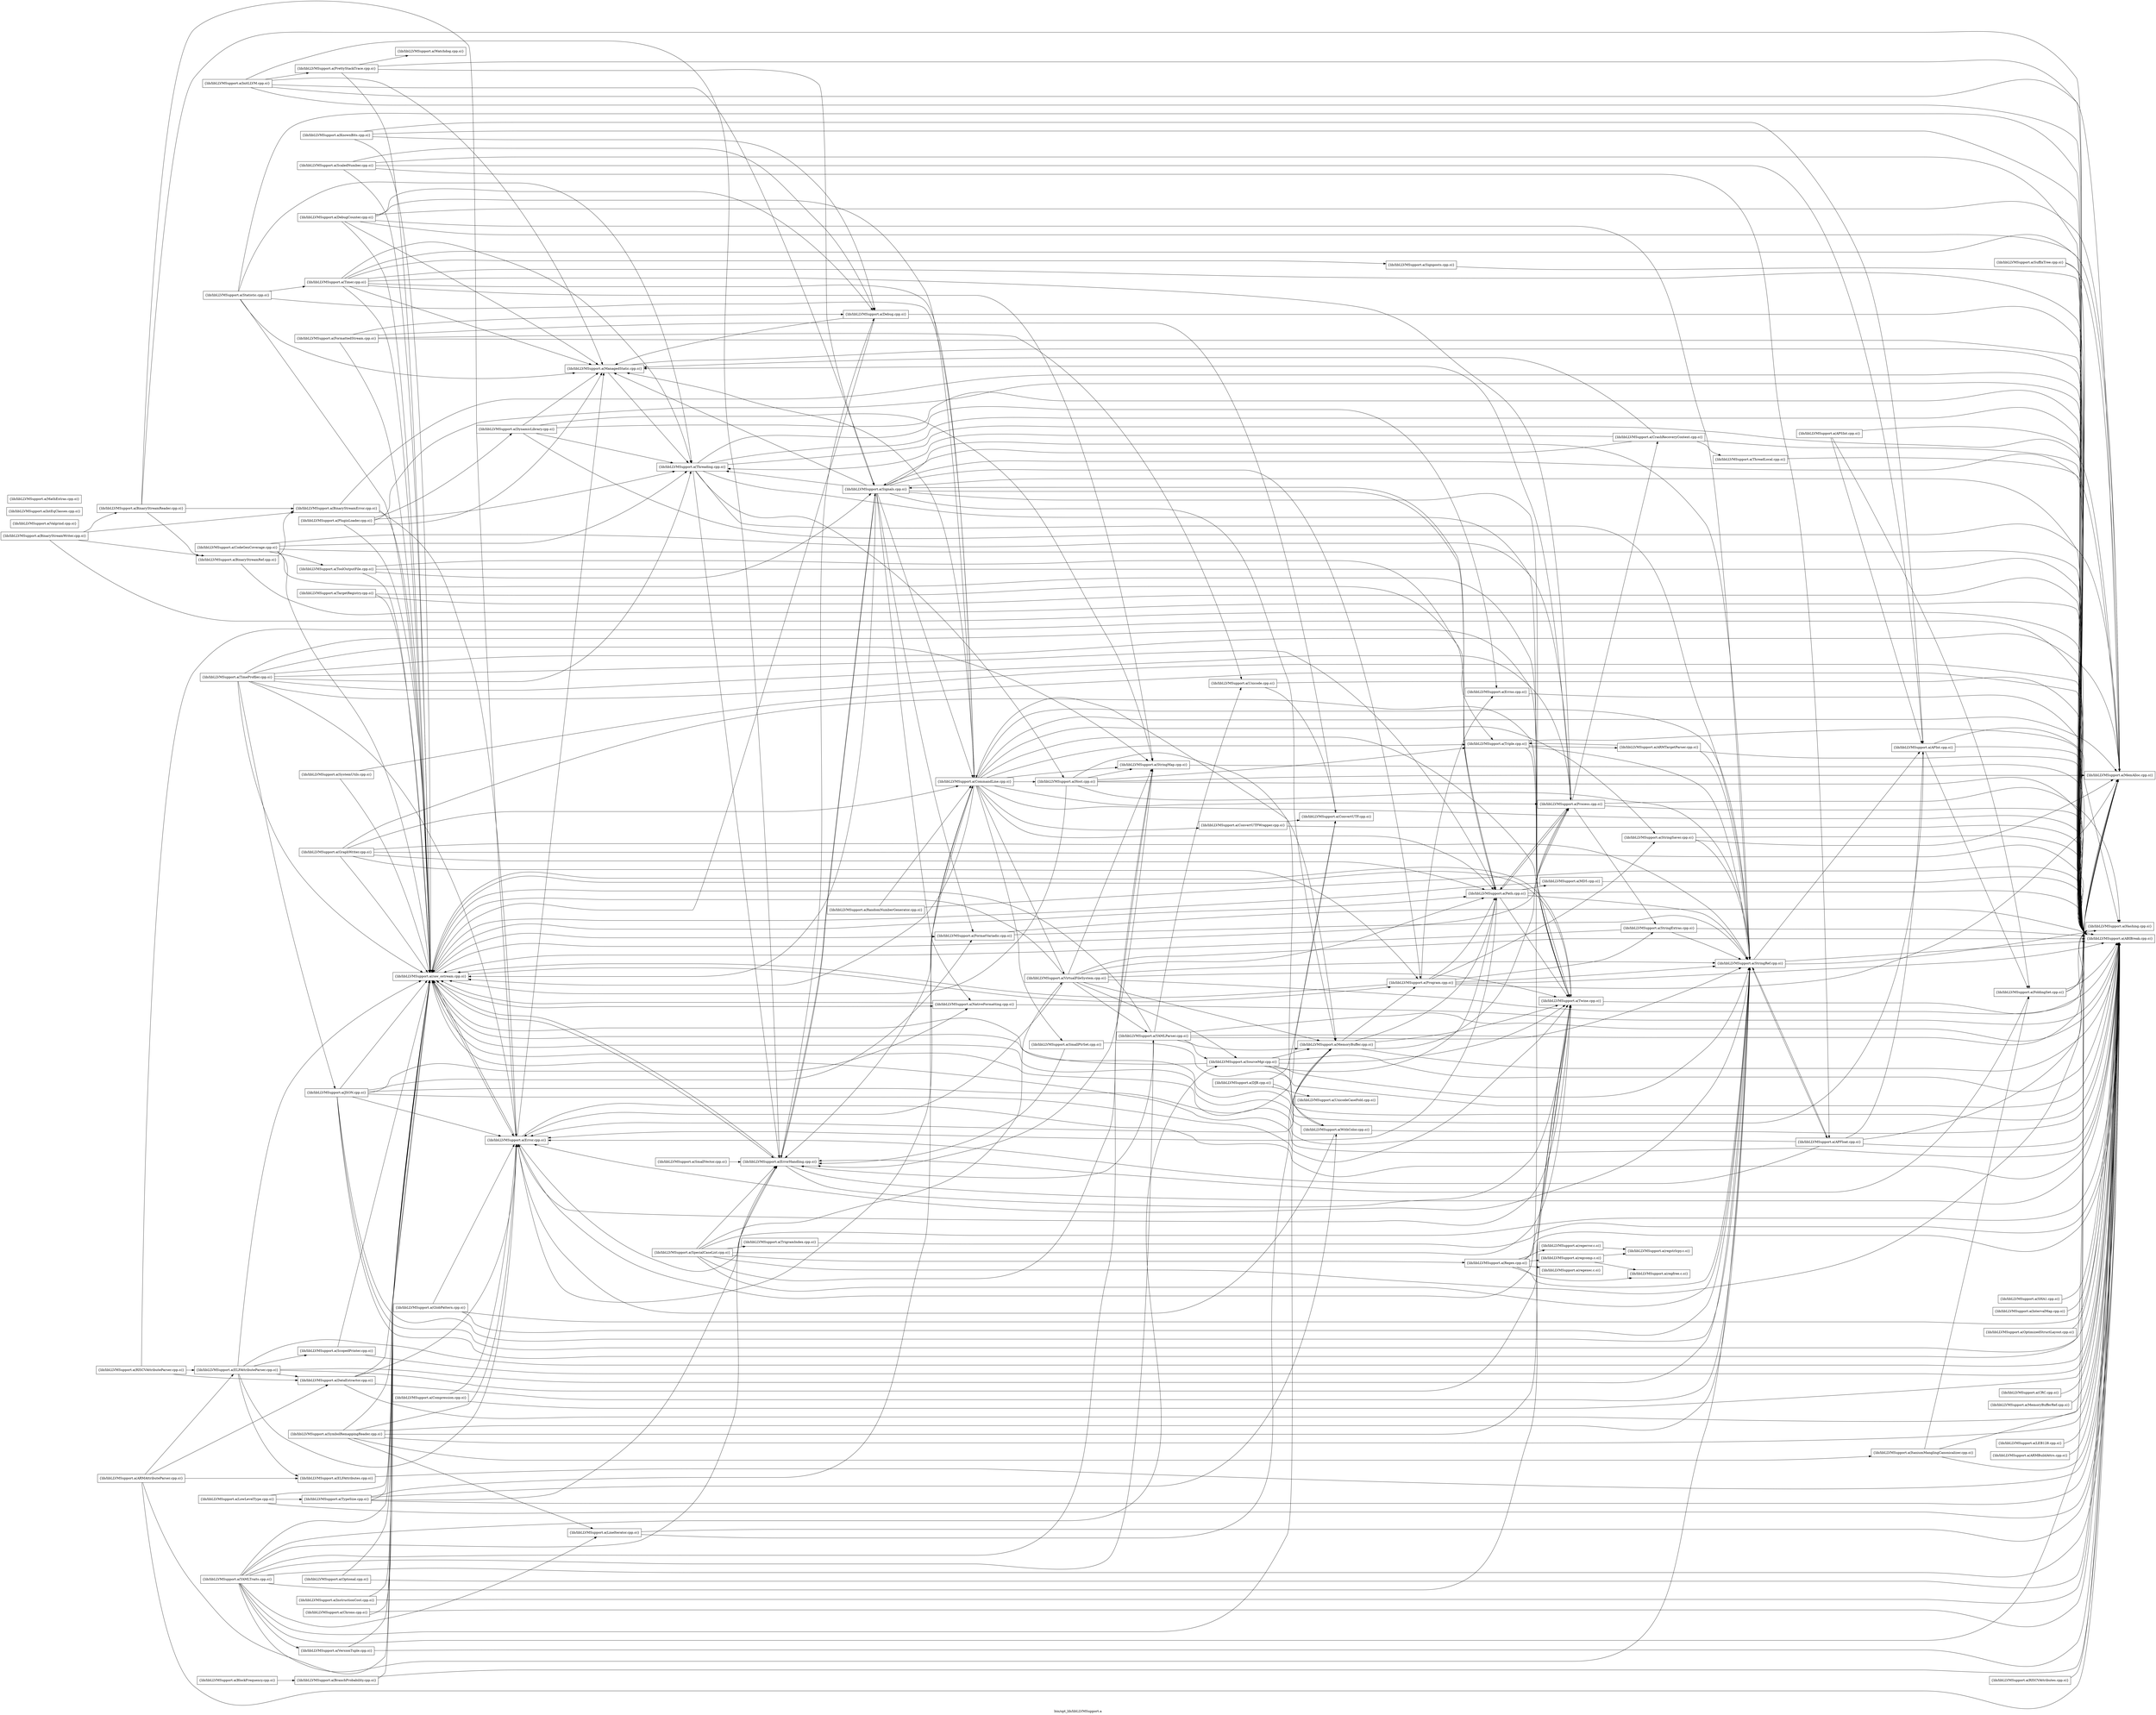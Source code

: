digraph "bin/opt_lib/libLLVMSupport.a" {
	label="bin/opt_lib/libLLVMSupport.a";
	rankdir=LR;

	Node0x556ea26e6ea8 [shape=record,shape=box,group=0,label="{lib/libLLVMSupport.a(ABIBreak.cpp.o)}"];
	Node0x556ea26de5c8 [shape=record,shape=box,group=0,label="{lib/libLLVMSupport.a(raw_ostream.cpp.o)}"];
	Node0x556ea26de5c8 -> Node0x556ea26e6ea8;
	Node0x556ea26de5c8 -> Node0x556ea26ee018;
	Node0x556ea26de5c8 -> Node0x556ea26ed398;
	Node0x556ea26de5c8 -> Node0x556ea26e71c8;
	Node0x556ea26de5c8 -> Node0x556ea26e8d98;
	Node0x556ea26de5c8 -> Node0x556ea26da978;
	Node0x556ea26de5c8 -> Node0x556ea26ca528;
	Node0x556ea26de5c8 -> Node0x556ea26c9e48;
	Node0x556ea26de5c8 -> Node0x556ea26c90d8;
	Node0x556ea26e6f48 [shape=record,shape=box,group=0,label="{lib/libLLVMSupport.a(MemAlloc.cpp.o)}"];
	Node0x556ea26d8768 [shape=record,shape=box,group=0,label="{lib/libLLVMSupport.a(StringMap.cpp.o)}"];
	Node0x556ea26d8768 -> Node0x556ea26e6ea8;
	Node0x556ea26d8768 -> Node0x556ea26ed398;
	Node0x556ea26e9f18 [shape=record,shape=box,group=0,label="{lib/libLLVMSupport.a(Debug.cpp.o)}"];
	Node0x556ea26e9f18 -> Node0x556ea26e6ea8;
	Node0x556ea26e9f18 -> Node0x556ea26e6638;
	Node0x556ea26e9f18 -> Node0x556ea26de5c8;
	Node0x556ea26e2d08 [shape=record,shape=box,group=0,label="{lib/libLLVMSupport.a(CommandLine.cpp.o)}"];
	Node0x556ea26e2d08 -> Node0x556ea26e6ea8;
	Node0x556ea26e2d08 -> Node0x556ea26ead28;
	Node0x556ea26e2d08 -> Node0x556ea26ee018;
	Node0x556ea26e2d08 -> Node0x556ea26ed398;
	Node0x556ea26e2d08 -> Node0x556ea26e6638;
	Node0x556ea26e2d08 -> Node0x556ea26e6f48;
	Node0x556ea26e2d08 -> Node0x556ea26c7cd8;
	Node0x556ea26e2d08 -> Node0x556ea26d8768;
	Node0x556ea26e2d08 -> Node0x556ea26d3998;
	Node0x556ea26e2d08 -> Node0x556ea26d5928;
	Node0x556ea26e2d08 -> Node0x556ea26ce8a8;
	Node0x556ea26e2d08 -> Node0x556ea26da978;
	Node0x556ea26e2d08 -> Node0x556ea26d6b48;
	Node0x556ea26e2d08 -> Node0x556ea26de5c8;
	Node0x556ea26e2d08 -> Node0x556ea26c9588;
	Node0x556ea26e2d08 -> Node0x556ea26ca528;
	Node0x556ea26e2d08 -> Node0x556ea26c9e48;
	Node0x556ea26ee018 [shape=record,shape=box,group=0,label="{lib/libLLVMSupport.a(Error.cpp.o)}"];
	Node0x556ea26ee018 -> Node0x556ea26e6ea8;
	Node0x556ea26ee018 -> Node0x556ea26ed398;
	Node0x556ea26ee018 -> Node0x556ea26e6638;
	Node0x556ea26ee018 -> Node0x556ea26da978;
	Node0x556ea26ee018 -> Node0x556ea26de5c8;
	Node0x556ea26ed398 [shape=record,shape=box,group=0,label="{lib/libLLVMSupport.a(ErrorHandling.cpp.o)}"];
	Node0x556ea26ed398 -> Node0x556ea26e6ea8;
	Node0x556ea26ed398 -> Node0x556ea26e9f18;
	Node0x556ea26ed398 -> Node0x556ea26da978;
	Node0x556ea26ed398 -> Node0x556ea26de5c8;
	Node0x556ea26ed398 -> Node0x556ea26d45c8;
	Node0x556ea26d5928 [shape=record,shape=box,group=0,label="{lib/libLLVMSupport.a(StringRef.cpp.o)}"];
	Node0x556ea26d5928 -> Node0x556ea26e6ea8;
	Node0x556ea26d5928 -> Node0x556ea26e53c8;
	Node0x556ea26d5928 -> Node0x556ea26e5738;
	Node0x556ea26d5928 -> Node0x556ea26ee018;
	Node0x556ea26d5928 -> Node0x556ea26c9268;
	Node0x556ea26cdf98 [shape=record,shape=box,group=0,label="{lib/libLLVMSupport.a(Timer.cpp.o)}"];
	Node0x556ea26cdf98 -> Node0x556ea26e6ea8;
	Node0x556ea26cdf98 -> Node0x556ea26e2d08;
	Node0x556ea26cdf98 -> Node0x556ea26e6638;
	Node0x556ea26cdf98 -> Node0x556ea26e6f48;
	Node0x556ea26cdf98 -> Node0x556ea26d8768;
	Node0x556ea26cdf98 -> Node0x556ea26cdcc8;
	Node0x556ea26cdf98 -> Node0x556ea26de5c8;
	Node0x556ea26cdf98 -> Node0x556ea26c9e48;
	Node0x556ea26cdf98 -> Node0x556ea26d5888;
	Node0x556ea26c9a38 [shape=record,shape=box,group=0,label="{lib/libLLVMSupport.a(InitLLVM.cpp.o)}"];
	Node0x556ea26c9a38 -> Node0x556ea26e6ea8;
	Node0x556ea26c9a38 -> Node0x556ea26ed398;
	Node0x556ea26c9a38 -> Node0x556ea26e6638;
	Node0x556ea26c9a38 -> Node0x556ea26e6f48;
	Node0x556ea26c9a38 -> Node0x556ea26e84d8;
	Node0x556ea26c9a38 -> Node0x556ea26d45c8;
	Node0x556ea26e7718 [shape=record,shape=box,group=0,label="{lib/libLLVMSupport.a(PluginLoader.cpp.o)}"];
	Node0x556ea26e7718 -> Node0x556ea26e6ea8;
	Node0x556ea26e7718 -> Node0x556ea26e6638;
	Node0x556ea26e7718 -> Node0x556ea26de5c8;
	Node0x556ea26e7718 -> Node0x556ea26cb068;
	Node0x556ea26e7718 -> Node0x556ea26d5888;
	Node0x556ea26c8bd8 [shape=record,shape=box,group=0,label="{lib/libLLVMSupport.a(SourceMgr.cpp.o)}"];
	Node0x556ea26c8bd8 -> Node0x556ea26e6ea8;
	Node0x556ea26c8bd8 -> Node0x556ea26e5328;
	Node0x556ea26c8bd8 -> Node0x556ea26d5928;
	Node0x556ea26c8bd8 -> Node0x556ea26da978;
	Node0x556ea26c8bd8 -> Node0x556ea26d7728;
	Node0x556ea26c8bd8 -> Node0x556ea26de5c8;
	Node0x556ea26c8bd8 -> Node0x556ea26ca528;
	Node0x556ea26c8728 [shape=record,shape=box,group=0,label="{lib/libLLVMSupport.a(Statistic.cpp.o)}"];
	Node0x556ea26c8728 -> Node0x556ea26e6ea8;
	Node0x556ea26c8728 -> Node0x556ea26e2d08;
	Node0x556ea26c8728 -> Node0x556ea26e6638;
	Node0x556ea26c8728 -> Node0x556ea26cdf98;
	Node0x556ea26c8728 -> Node0x556ea26de5c8;
	Node0x556ea26c8728 -> Node0x556ea26d5888;
	Node0x556ea26cc968 [shape=record,shape=box,group=0,label="{lib/libLLVMSupport.a(SystemUtils.cpp.o)}"];
	Node0x556ea26cc968 -> Node0x556ea26e6ea8;
	Node0x556ea26cc968 -> Node0x556ea26de5c8;
	Node0x556ea26cc698 [shape=record,shape=box,group=0,label="{lib/libLLVMSupport.a(TimeProfiler.cpp.o)}"];
	Node0x556ea26cc698 -> Node0x556ea26e6ea8;
	Node0x556ea26cc698 -> Node0x556ea26ee018;
	Node0x556ea26cc698 -> Node0x556ea26e6f48;
	Node0x556ea26cc698 -> Node0x556ea26d8768;
	Node0x556ea26cc698 -> Node0x556ea26cc418;
	Node0x556ea26cc698 -> Node0x556ea26da978;
	Node0x556ea26cc698 -> Node0x556ea26de5c8;
	Node0x556ea26cc698 -> Node0x556ea26ca528;
	Node0x556ea26cc698 -> Node0x556ea26c9e48;
	Node0x556ea26cc698 -> Node0x556ea26d5888;
	Node0x556ea26cce68 [shape=record,shape=box,group=0,label="{lib/libLLVMSupport.a(ToolOutputFile.cpp.o)}"];
	Node0x556ea26cce68 -> Node0x556ea26e6ea8;
	Node0x556ea26cce68 -> Node0x556ea26de5c8;
	Node0x556ea26cce68 -> Node0x556ea26ca528;
	Node0x556ea26cce68 -> Node0x556ea26d45c8;
	Node0x556ea26ce8a8 [shape=record,shape=box,group=0,label="{lib/libLLVMSupport.a(Triple.cpp.o)}"];
	Node0x556ea26ce8a8 -> Node0x556ea26e6ea8;
	Node0x556ea26ce8a8 -> Node0x556ea26d5928;
	Node0x556ea26ce8a8 -> Node0x556ea26d9cf8;
	Node0x556ea26ce8a8 -> Node0x556ea26da978;
	Node0x556ea26d3df8 [shape=record,shape=box,group=0,label="{lib/libLLVMSupport.a(TargetRegistry.cpp.o)}"];
	Node0x556ea26d3df8 -> Node0x556ea26e6ea8;
	Node0x556ea26d3df8 -> Node0x556ea26ce8a8;
	Node0x556ea26d3df8 -> Node0x556ea26de5c8;
	Node0x556ea26d5068 [shape=record,shape=box,group=0,label="{lib/libLLVMSupport.a(Valgrind.cpp.o)}"];
	Node0x556ea26e5738 [shape=record,shape=box,group=0,label="{lib/libLLVMSupport.a(APInt.cpp.o)}"];
	Node0x556ea26e5738 -> Node0x556ea26e6ea8;
	Node0x556ea26e5738 -> Node0x556ea26ed0c8;
	Node0x556ea26e5738 -> Node0x556ea26c9268;
	Node0x556ea26e5738 -> Node0x556ea26de5c8;
	Node0x556ea26da978 [shape=record,shape=box,group=0,label="{lib/libLLVMSupport.a(Twine.cpp.o)}"];
	Node0x556ea26da978 -> Node0x556ea26e6ea8;
	Node0x556ea26da978 -> Node0x556ea26de5c8;
	Node0x556ea26e53c8 [shape=record,shape=box,group=0,label="{lib/libLLVMSupport.a(APFloat.cpp.o)}"];
	Node0x556ea26e53c8 -> Node0x556ea26e6ea8;
	Node0x556ea26e53c8 -> Node0x556ea26e5738;
	Node0x556ea26e53c8 -> Node0x556ea26ee018;
	Node0x556ea26e53c8 -> Node0x556ea26c9268;
	Node0x556ea26e53c8 -> Node0x556ea26d5928;
	Node0x556ea26e53c8 -> Node0x556ea26de5c8;
	Node0x556ea26cc9b8 [shape=record,shape=box,group=0,label="{lib/libLLVMSupport.a(KnownBits.cpp.o)}"];
	Node0x556ea26cc9b8 -> Node0x556ea26e6ea8;
	Node0x556ea26cc9b8 -> Node0x556ea26e5738;
	Node0x556ea26cc9b8 -> Node0x556ea26e9f18;
	Node0x556ea26cc9b8 -> Node0x556ea26de5c8;
	Node0x556ea26c7cd8 [shape=record,shape=box,group=0,label="{lib/libLLVMSupport.a(SmallPtrSet.cpp.o)}"];
	Node0x556ea26c7cd8 -> Node0x556ea26e6ea8;
	Node0x556ea26c7cd8 -> Node0x556ea26ed398;
	Node0x556ea26d9488 [shape=record,shape=box,group=0,label="{lib/libLLVMSupport.a(StringExtras.cpp.o)}"];
	Node0x556ea26d9488 -> Node0x556ea26e6ea8;
	Node0x556ea26d9488 -> Node0x556ea26d5928;
	Node0x556ea26d9488 -> Node0x556ea26de5c8;
	Node0x556ea26da248 [shape=record,shape=box,group=0,label="{lib/libLLVMSupport.a(TypeSize.cpp.o)}"];
	Node0x556ea26da248 -> Node0x556ea26e6ea8;
	Node0x556ea26da248 -> Node0x556ea26e2d08;
	Node0x556ea26da248 -> Node0x556ea26ed398;
	Node0x556ea26da248 -> Node0x556ea26d7728;
	Node0x556ea26da248 -> Node0x556ea26de5c8;
	Node0x556ea26e6638 [shape=record,shape=box,group=0,label="{lib/libLLVMSupport.a(ManagedStatic.cpp.o)}"];
	Node0x556ea26e6638 -> Node0x556ea26e6ea8;
	Node0x556ea26e6638 -> Node0x556ea26d5888;
	Node0x556ea26e4978 [shape=record,shape=box,group=0,label="{lib/libLLVMSupport.a(BranchProbability.cpp.o)}"];
	Node0x556ea26e4978 -> Node0x556ea26e6ea8;
	Node0x556ea26e4978 -> Node0x556ea26de5c8;
	Node0x556ea26e2538 [shape=record,shape=box,group=0,label="{lib/libLLVMSupport.a(CodeGenCoverage.cpp.o)}"];
	Node0x556ea26e2538 -> Node0x556ea26e6ea8;
	Node0x556ea26e2538 -> Node0x556ea26cce68;
	Node0x556ea26e2538 -> Node0x556ea26da978;
	Node0x556ea26e2538 -> Node0x556ea26de5c8;
	Node0x556ea26e2538 -> Node0x556ea26c9e48;
	Node0x556ea26e2538 -> Node0x556ea26d5888;
	Node0x556ea26ca078 [shape=record,shape=box,group=0,label="{lib/libLLVMSupport.a(GraphWriter.cpp.o)}"];
	Node0x556ea26ca078 -> Node0x556ea26e6ea8;
	Node0x556ea26ca078 -> Node0x556ea26e2d08;
	Node0x556ea26ca078 -> Node0x556ea26d5928;
	Node0x556ea26ca078 -> Node0x556ea26da978;
	Node0x556ea26ca078 -> Node0x556ea26de5c8;
	Node0x556ea26ca078 -> Node0x556ea26ca528;
	Node0x556ea26ca078 -> Node0x556ea26c90d8;
	Node0x556ea26cb068 [shape=record,shape=box,group=0,label="{lib/libLLVMSupport.a(DynamicLibrary.cpp.o)}"];
	Node0x556ea26cb068 -> Node0x556ea26e6ea8;
	Node0x556ea26cb068 -> Node0x556ea26e6638;
	Node0x556ea26cb068 -> Node0x556ea26e6f48;
	Node0x556ea26cb068 -> Node0x556ea26d8768;
	Node0x556ea26cb068 -> Node0x556ea26d5888;
	Node0x556ea26c9268 [shape=record,shape=box,group=0,label="{lib/libLLVMSupport.a(Hashing.cpp.o)}"];
	Node0x556ea26e5918 [shape=record,shape=box,group=0,label="{lib/libLLVMSupport.a(MD5.cpp.o)}"];
	Node0x556ea26e5918 -> Node0x556ea26e6ea8;
	Node0x556ea26e5918 -> Node0x556ea26de5c8;
	Node0x556ea26e37f8 [shape=record,shape=box,group=0,label="{lib/libLLVMSupport.a(BlockFrequency.cpp.o)}"];
	Node0x556ea26e37f8 -> Node0x556ea26e4978;
	Node0x556ea26ca708 [shape=record,shape=box,group=0,label="{lib/libLLVMSupport.a(ScaledNumber.cpp.o)}"];
	Node0x556ea26ca708 -> Node0x556ea26e6ea8;
	Node0x556ea26ca708 -> Node0x556ea26e53c8;
	Node0x556ea26ca708 -> Node0x556ea26e5738;
	Node0x556ea26ca708 -> Node0x556ea26e9f18;
	Node0x556ea26ca708 -> Node0x556ea26de5c8;
	Node0x556ea26ca528 [shape=record,shape=box,group=0,label="{lib/libLLVMSupport.a(Path.cpp.o)}"];
	Node0x556ea26ca528 -> Node0x556ea26e6ea8;
	Node0x556ea26ca528 -> Node0x556ea26ee018;
	Node0x556ea26ca528 -> Node0x556ea26e5918;
	Node0x556ea26ca528 -> Node0x556ea26d5928;
	Node0x556ea26ca528 -> Node0x556ea26da978;
	Node0x556ea26ca528 -> Node0x556ea26c9e48;
	Node0x556ea26ca528 -> Node0x556ea26d45c8;
	Node0x556ea26e71c8 [shape=record,shape=box,group=0,label="{lib/libLLVMSupport.a(FormatVariadic.cpp.o)}"];
	Node0x556ea26e71c8 -> Node0x556ea26e6ea8;
	Node0x556ea26e71c8 -> Node0x556ea26d5928;
	Node0x556ea26e8d98 [shape=record,shape=box,group=0,label="{lib/libLLVMSupport.a(NativeFormatting.cpp.o)}"];
	Node0x556ea26e8d98 -> Node0x556ea26e6ea8;
	Node0x556ea26e8d98 -> Node0x556ea26de5c8;
	Node0x556ea26e91a8 [shape=record,shape=box,group=0,label="{lib/libLLVMSupport.a(Optional.cpp.o)}"];
	Node0x556ea26e91a8 -> Node0x556ea26e6ea8;
	Node0x556ea26e91a8 -> Node0x556ea26de5c8;
	Node0x556ea26d4938 [shape=record,shape=box,group=0,label="{lib/libLLVMSupport.a(SuffixTree.cpp.o)}"];
	Node0x556ea26d4938 -> Node0x556ea26e6ea8;
	Node0x556ea26d4938 -> Node0x556ea26e6f48;
	Node0x556ea26ee2e8 [shape=record,shape=box,group=0,label="{lib/libLLVMSupport.a(DebugCounter.cpp.o)}"];
	Node0x556ea26ee2e8 -> Node0x556ea26e6ea8;
	Node0x556ea26ee2e8 -> Node0x556ea26e2d08;
	Node0x556ea26ee2e8 -> Node0x556ea26e9f18;
	Node0x556ea26ee2e8 -> Node0x556ea26e6638;
	Node0x556ea26ee2e8 -> Node0x556ea26e6f48;
	Node0x556ea26ee2e8 -> Node0x556ea26d5928;
	Node0x556ea26ee2e8 -> Node0x556ea26de5c8;
	Node0x556ea26e84d8 [shape=record,shape=box,group=0,label="{lib/libLLVMSupport.a(PrettyStackTrace.cpp.o)}"];
	Node0x556ea26e84d8 -> Node0x556ea26e6ea8;
	Node0x556ea26e84d8 -> Node0x556ea26de5c8;
	Node0x556ea26e84d8 -> Node0x556ea26d45c8;
	Node0x556ea26e84d8 -> Node0x556ea26d4988;
	Node0x556ea26ed0c8 [shape=record,shape=box,group=0,label="{lib/libLLVMSupport.a(FoldingSet.cpp.o)}"];
	Node0x556ea26ed0c8 -> Node0x556ea26e6ea8;
	Node0x556ea26ed0c8 -> Node0x556ea26ed398;
	Node0x556ea26ed0c8 -> Node0x556ea26c9268;
	Node0x556ea26ed0c8 -> Node0x556ea26e6f48;
	Node0x556ea26e5328 [shape=record,shape=box,group=0,label="{lib/libLLVMSupport.a(MemoryBuffer.cpp.o)}"];
	Node0x556ea26e5328 -> Node0x556ea26e6ea8;
	Node0x556ea26e5328 -> Node0x556ea26ee018;
	Node0x556ea26e5328 -> Node0x556ea26da978;
	Node0x556ea26e5328 -> Node0x556ea26ca528;
	Node0x556ea26e5328 -> Node0x556ea26c9e48;
	Node0x556ea26e5328 -> Node0x556ea26c90d8;
	Node0x556ea26e59b8 [shape=record,shape=box,group=0,label="{lib/libLLVMSupport.a(APSInt.cpp.o)}"];
	Node0x556ea26e59b8 -> Node0x556ea26e6ea8;
	Node0x556ea26e59b8 -> Node0x556ea26e5738;
	Node0x556ea26e59b8 -> Node0x556ea26ed0c8;
	Node0x556ea26d3998 [shape=record,shape=box,group=0,label="{lib/libLLVMSupport.a(StringSaver.cpp.o)}"];
	Node0x556ea26d3998 -> Node0x556ea26e6ea8;
	Node0x556ea26d3998 -> Node0x556ea26e6f48;
	Node0x556ea26d3998 -> Node0x556ea26d5928;
	Node0x556ea26c7828 [shape=record,shape=box,group=0,label="{lib/libLLVMSupport.a(SHA1.cpp.o)}"];
	Node0x556ea26c7828 -> Node0x556ea26e6ea8;
	Node0x556ea26c9588 [shape=record,shape=box,group=0,label="{lib/libLLVMSupport.a(Host.cpp.o)}"];
	Node0x556ea26c9588 -> Node0x556ea26e6ea8;
	Node0x556ea26c9588 -> Node0x556ea26e6f48;
	Node0x556ea26c9588 -> Node0x556ea26e5328;
	Node0x556ea26c9588 -> Node0x556ea26d8768;
	Node0x556ea26c9588 -> Node0x556ea26d5928;
	Node0x556ea26c9588 -> Node0x556ea26ce8a8;
	Node0x556ea26c9588 -> Node0x556ea26de5c8;
	Node0x556ea26caa78 [shape=record,shape=box,group=0,label="{lib/libLLVMSupport.a(IntEqClasses.cpp.o)}"];
	Node0x556ea26e5e68 [shape=record,shape=box,group=0,label="{lib/libLLVMSupport.a(MathExtras.cpp.o)}"];
	Node0x556ea26cc738 [shape=record,shape=box,group=0,label="{lib/libLLVMSupport.a(IntervalMap.cpp.o)}"];
	Node0x556ea26cc738 -> Node0x556ea26e6ea8;
	Node0x556ea26cdfe8 [shape=record,shape=box,group=0,label="{lib/libLLVMSupport.a(LowLevelType.cpp.o)}"];
	Node0x556ea26cdfe8 -> Node0x556ea26e6ea8;
	Node0x556ea26cdfe8 -> Node0x556ea26da248;
	Node0x556ea26cdfe8 -> Node0x556ea26de5c8;
	Node0x556ea26d7d18 [shape=record,shape=box,group=0,label="{lib/libLLVMSupport.a(YAMLTraits.cpp.o)}"];
	Node0x556ea26d7d18 -> Node0x556ea26e6ea8;
	Node0x556ea26d7d18 -> Node0x556ea26ed398;
	Node0x556ea26d7d18 -> Node0x556ea26cdc28;
	Node0x556ea26d7d18 -> Node0x556ea26e6f48;
	Node0x556ea26d7d18 -> Node0x556ea26e5328;
	Node0x556ea26d7d18 -> Node0x556ea26c8bd8;
	Node0x556ea26d7d18 -> Node0x556ea26d8768;
	Node0x556ea26d7d18 -> Node0x556ea26d5928;
	Node0x556ea26d7d18 -> Node0x556ea26da978;
	Node0x556ea26d7d18 -> Node0x556ea26d7098;
	Node0x556ea26d7d18 -> Node0x556ea26dde98;
	Node0x556ea26d7d18 -> Node0x556ea26de5c8;
	Node0x556ea26cdc28 [shape=record,shape=box,group=0,label="{lib/libLLVMSupport.a(LineIterator.cpp.o)}"];
	Node0x556ea26cdc28 -> Node0x556ea26e6ea8;
	Node0x556ea26cdc28 -> Node0x556ea26e5328;
	Node0x556ea26d7728 [shape=record,shape=box,group=0,label="{lib/libLLVMSupport.a(WithColor.cpp.o)}"];
	Node0x556ea26d7728 -> Node0x556ea26e6ea8;
	Node0x556ea26d7728 -> Node0x556ea26e2d08;
	Node0x556ea26d7728 -> Node0x556ea26ee018;
	Node0x556ea26d7728 -> Node0x556ea26de5c8;
	Node0x556ea26ec9e8 [shape=record,shape=box,group=0,label="{lib/libLLVMSupport.a(FormattedStream.cpp.o)}"];
	Node0x556ea26ec9e8 -> Node0x556ea26e6ea8;
	Node0x556ea26ec9e8 -> Node0x556ea26ea148;
	Node0x556ea26ec9e8 -> Node0x556ea26e9f18;
	Node0x556ea26ec9e8 -> Node0x556ea26d5d38;
	Node0x556ea26ec9e8 -> Node0x556ea26de5c8;
	Node0x556ea26cb7e8 [shape=record,shape=box,group=0,label="{lib/libLLVMSupport.a(Regex.cpp.o)}"];
	Node0x556ea26cb7e8 -> Node0x556ea26e6ea8;
	Node0x556ea26cb7e8 -> Node0x556ea26d5928;
	Node0x556ea26cb7e8 -> Node0x556ea26da978;
	Node0x556ea26cb7e8 -> Node0x556ea26dd8a8;
	Node0x556ea26cb7e8 -> Node0x556ea26cbdd8;
	Node0x556ea26cb7e8 -> Node0x556ea26cc558;
	Node0x556ea26cb7e8 -> Node0x556ea26cac58;
	Node0x556ea26d5888 [shape=record,shape=box,group=0,label="{lib/libLLVMSupport.a(Threading.cpp.o)}"];
	Node0x556ea26d5888 -> Node0x556ea26e6ea8;
	Node0x556ea26d5888 -> Node0x556ea26ed398;
	Node0x556ea26d5888 -> Node0x556ea26e6f48;
	Node0x556ea26d5888 -> Node0x556ea26d5928;
	Node0x556ea26d5888 -> Node0x556ea26da978;
	Node0x556ea26d5888 -> Node0x556ea26c9588;
	Node0x556ea26d5888 -> Node0x556ea26c7468;
	Node0x556ea26cb6f8 [shape=record,shape=box,group=0,label="{lib/libLLVMSupport.a(InstructionCost.cpp.o)}"];
	Node0x556ea26cb6f8 -> Node0x556ea26e6ea8;
	Node0x556ea26cb6f8 -> Node0x556ea26de5c8;
	Node0x556ea26e2808 [shape=record,shape=box,group=0,label="{lib/libLLVMSupport.a(Chrono.cpp.o)}"];
	Node0x556ea26e2808 -> Node0x556ea26e6ea8;
	Node0x556ea26e2808 -> Node0x556ea26de5c8;
	Node0x556ea26c9858 [shape=record,shape=box,group=0,label="{lib/libLLVMSupport.a(RandomNumberGenerator.cpp.o)}"];
	Node0x556ea26c9858 -> Node0x556ea26e6ea8;
	Node0x556ea26c9858 -> Node0x556ea26e2d08;
	Node0x556ea26e9a18 [shape=record,shape=box,group=0,label="{lib/libLLVMSupport.a(OptimizedStructLayout.cpp.o)}"];
	Node0x556ea26e9a18 -> Node0x556ea26e6ea8;
	Node0x556ea26eb048 [shape=record,shape=box,group=0,label="{lib/libLLVMSupport.a(CRC.cpp.o)}"];
	Node0x556ea26eb048 -> Node0x556ea26e6ea8;
	Node0x556ea26c84f8 [shape=record,shape=box,group=0,label="{lib/libLLVMSupport.a(GlobPattern.cpp.o)}"];
	Node0x556ea26c84f8 -> Node0x556ea26e6ea8;
	Node0x556ea26c84f8 -> Node0x556ea26ee018;
	Node0x556ea26c84f8 -> Node0x556ea26d5928;
	Node0x556ea26e4e78 [shape=record,shape=box,group=0,label="{lib/libLLVMSupport.a(MemoryBufferRef.cpp.o)}"];
	Node0x556ea26e4e78 -> Node0x556ea26e6ea8;
	Node0x556ea26c9128 [shape=record,shape=box,group=0,label="{lib/libLLVMSupport.a(SpecialCaseList.cpp.o)}"];
	Node0x556ea26c9128 -> Node0x556ea26e6ea8;
	Node0x556ea26c9128 -> Node0x556ea26ed398;
	Node0x556ea26c9128 -> Node0x556ea26e6f48;
	Node0x556ea26c9128 -> Node0x556ea26cb7e8;
	Node0x556ea26c9128 -> Node0x556ea26d8768;
	Node0x556ea26c9128 -> Node0x556ea26d5928;
	Node0x556ea26c9128 -> Node0x556ea26cf5c8;
	Node0x556ea26c9128 -> Node0x556ea26da978;
	Node0x556ea26c9128 -> Node0x556ea26d6b48;
	Node0x556ea26d6b48 [shape=record,shape=box,group=0,label="{lib/libLLVMSupport.a(VirtualFileSystem.cpp.o)}"];
	Node0x556ea26d6b48 -> Node0x556ea26e6ea8;
	Node0x556ea26d6b48 -> Node0x556ea26ee018;
	Node0x556ea26d6b48 -> Node0x556ea26e6f48;
	Node0x556ea26d6b48 -> Node0x556ea26e5328;
	Node0x556ea26d6b48 -> Node0x556ea26c8bd8;
	Node0x556ea26d6b48 -> Node0x556ea26d8768;
	Node0x556ea26d6b48 -> Node0x556ea26d5928;
	Node0x556ea26d6b48 -> Node0x556ea26da978;
	Node0x556ea26d6b48 -> Node0x556ea26d7098;
	Node0x556ea26d6b48 -> Node0x556ea26de5c8;
	Node0x556ea26d6b48 -> Node0x556ea26ca528;
	Node0x556ea26eb3b8 [shape=record,shape=box,group=0,label="{lib/libLLVMSupport.a(Compression.cpp.o)}"];
	Node0x556ea26eb3b8 -> Node0x556ea26e6ea8;
	Node0x556ea26eb3b8 -> Node0x556ea26ee018;
	Node0x556ea26d45c8 [shape=record,shape=box,group=0,label="{lib/libLLVMSupport.a(Signals.cpp.o)}"];
	Node0x556ea26d45c8 -> Node0x556ea26e6ea8;
	Node0x556ea26d45c8 -> Node0x556ea26e2d08;
	Node0x556ea26d45c8 -> Node0x556ea26ed398;
	Node0x556ea26d45c8 -> Node0x556ea26e71c8;
	Node0x556ea26d45c8 -> Node0x556ea26e6638;
	Node0x556ea26d45c8 -> Node0x556ea26e6f48;
	Node0x556ea26d45c8 -> Node0x556ea26e5328;
	Node0x556ea26d45c8 -> Node0x556ea26e8d98;
	Node0x556ea26d45c8 -> Node0x556ea26d5928;
	Node0x556ea26d45c8 -> Node0x556ea26da978;
	Node0x556ea26d45c8 -> Node0x556ea26de5c8;
	Node0x556ea26d45c8 -> Node0x556ea26ca528;
	Node0x556ea26d45c8 -> Node0x556ea26c90d8;
	Node0x556ea26d45c8 -> Node0x556ea26d5888;
	Node0x556ea26cbc98 [shape=record,shape=box,group=0,label="{lib/libLLVMSupport.a(LEB128.cpp.o)}"];
	Node0x556ea26cbc98 -> Node0x556ea26e6ea8;
	Node0x556ea26d7098 [shape=record,shape=box,group=0,label="{lib/libLLVMSupport.a(YAMLParser.cpp.o)}"];
	Node0x556ea26d7098 -> Node0x556ea26e6ea8;
	Node0x556ea26d7098 -> Node0x556ea26ed398;
	Node0x556ea26d7098 -> Node0x556ea26e6f48;
	Node0x556ea26d7098 -> Node0x556ea26e5328;
	Node0x556ea26d7098 -> Node0x556ea26c8bd8;
	Node0x556ea26d7098 -> Node0x556ea26d5928;
	Node0x556ea26d7098 -> Node0x556ea26d5d38;
	Node0x556ea26d7098 -> Node0x556ea26de5c8;
	Node0x556ea26c9e48 [shape=record,shape=box,group=0,label="{lib/libLLVMSupport.a(Process.cpp.o)}"];
	Node0x556ea26c9e48 -> Node0x556ea26e6ea8;
	Node0x556ea26c9e48 -> Node0x556ea26ee018;
	Node0x556ea26c9e48 -> Node0x556ea26c9268;
	Node0x556ea26c9e48 -> Node0x556ea26e6638;
	Node0x556ea26c9e48 -> Node0x556ea26d9488;
	Node0x556ea26c9e48 -> Node0x556ea26ca528;
	Node0x556ea26c9e48 -> Node0x556ea26c8188;
	Node0x556ea26ead28 [shape=record,shape=box,group=0,label="{lib/libLLVMSupport.a(ConvertUTFWrapper.cpp.o)}"];
	Node0x556ea26ead28 -> Node0x556ea26e6ea8;
	Node0x556ea26ead28 -> Node0x556ea26ea148;
	Node0x556ea26ea148 [shape=record,shape=box,group=0,label="{lib/libLLVMSupport.a(ConvertUTF.cpp.o)}"];
	Node0x556ea26d5d38 [shape=record,shape=box,group=0,label="{lib/libLLVMSupport.a(Unicode.cpp.o)}"];
	Node0x556ea26d5d38 -> Node0x556ea26e6ea8;
	Node0x556ea26d5d38 -> Node0x556ea26ea148;
	Node0x556ea26c90d8 [shape=record,shape=box,group=0,label="{lib/libLLVMSupport.a(Program.cpp.o)}"];
	Node0x556ea26c90d8 -> Node0x556ea26e6ea8;
	Node0x556ea26c90d8 -> Node0x556ea26e6f48;
	Node0x556ea26c90d8 -> Node0x556ea26d9488;
	Node0x556ea26c90d8 -> Node0x556ea26d3998;
	Node0x556ea26c90d8 -> Node0x556ea26d5928;
	Node0x556ea26c90d8 -> Node0x556ea26de5c8;
	Node0x556ea26c90d8 -> Node0x556ea26ca528;
	Node0x556ea26c90d8 -> Node0x556ea26c7468;
	Node0x556ea26d4988 [shape=record,shape=box,group=0,label="{lib/libLLVMSupport.a(Watchdog.cpp.o)}"];
	Node0x556ea26dd8a8 [shape=record,shape=box,group=0,label="{lib/libLLVMSupport.a(regcomp.c.o)}"];
	Node0x556ea26dd8a8 -> Node0x556ea26cac58;
	Node0x556ea26dd8a8 -> Node0x556ea26cb8d8;
	Node0x556ea26cbdd8 [shape=record,shape=box,group=0,label="{lib/libLLVMSupport.a(regerror.c.o)}"];
	Node0x556ea26cbdd8 -> Node0x556ea26cb8d8;
	Node0x556ea26cc558 [shape=record,shape=box,group=0,label="{lib/libLLVMSupport.a(regexec.c.o)}"];
	Node0x556ea26cac58 [shape=record,shape=box,group=0,label="{lib/libLLVMSupport.a(regfree.c.o)}"];
	Node0x556ea26c6b58 [shape=record,shape=box,group=0,label="{lib/libLLVMSupport.a(SmallVector.cpp.o)}"];
	Node0x556ea26c6b58 -> Node0x556ea26ed398;
	Node0x556ea26cf5c8 [shape=record,shape=box,group=0,label="{lib/libLLVMSupport.a(TrigramIndex.cpp.o)}"];
	Node0x556ea26cf5c8 -> Node0x556ea26e6ea8;
	Node0x556ea26cc418 [shape=record,shape=box,group=0,label="{lib/libLLVMSupport.a(JSON.cpp.o)}"];
	Node0x556ea26cc418 -> Node0x556ea26e6ea8;
	Node0x556ea26cc418 -> Node0x556ea26ea148;
	Node0x556ea26cc418 -> Node0x556ea26ee018;
	Node0x556ea26cc418 -> Node0x556ea26e71c8;
	Node0x556ea26cc418 -> Node0x556ea26e6f48;
	Node0x556ea26cc418 -> Node0x556ea26e8d98;
	Node0x556ea26cc418 -> Node0x556ea26d5928;
	Node0x556ea26cc418 -> Node0x556ea26da978;
	Node0x556ea26cc418 -> Node0x556ea26de5c8;
	Node0x556ea26cdcc8 [shape=record,shape=box,group=0,label="{lib/libLLVMSupport.a(Signposts.cpp.o)}"];
	Node0x556ea26cdcc8 -> Node0x556ea26e6ea8;
	Node0x556ea26d9cf8 [shape=record,shape=box,group=0,label="{lib/libLLVMSupport.a(ARMTargetParser.cpp.o)}"];
	Node0x556ea26d9cf8 -> Node0x556ea26e6ea8;
	Node0x556ea26d9cf8 -> Node0x556ea26d5928;
	Node0x556ea26d9cf8 -> Node0x556ea26ce8a8;
	Node0x556ea26dde98 [shape=record,shape=box,group=0,label="{lib/libLLVMSupport.a(VersionTuple.cpp.o)}"];
	Node0x556ea26dde98 -> Node0x556ea26e6ea8;
	Node0x556ea26dde98 -> Node0x556ea26de5c8;
	Node0x556ea26cb8d8 [shape=record,shape=box,group=0,label="{lib/libLLVMSupport.a(regstrlcpy.c.o)}"];
	Node0x556ea26c8188 [shape=record,shape=box,group=0,label="{lib/libLLVMSupport.a(CrashRecoveryContext.cpp.o)}"];
	Node0x556ea26c8188 -> Node0x556ea26e6ea8;
	Node0x556ea26c8188 -> Node0x556ea26e6638;
	Node0x556ea26c8188 -> Node0x556ea26d45c8;
	Node0x556ea26c8188 -> Node0x556ea26d3678;
	Node0x556ea26c8188 -> Node0x556ea26d5888;
	Node0x556ea26d3678 [shape=record,shape=box,group=0,label="{lib/libLLVMSupport.a(ThreadLocal.cpp.o)}"];
	Node0x556ea26d3678 -> Node0x556ea26e6ea8;
	Node0x556ea26c7468 [shape=record,shape=box,group=0,label="{lib/libLLVMSupport.a(Errno.cpp.o)}"];
	Node0x556ea26c7468 -> Node0x556ea26e6ea8;
	Node0x556ea26cc0f8 [shape=record,shape=box,group=0,label="{lib/libLLVMSupport.a(DJB.cpp.o)}"];
	Node0x556ea26cc0f8 -> Node0x556ea26e6ea8;
	Node0x556ea26cc0f8 -> Node0x556ea26ea148;
	Node0x556ea26cc0f8 -> Node0x556ea26ce1c8;
	Node0x556ea26ce1c8 [shape=record,shape=box,group=0,label="{lib/libLLVMSupport.a(UnicodeCaseFold.cpp.o)}"];
	Node0x556ea26e5b98 [shape=record,shape=box,group=0,label="{lib/libLLVMSupport.a(BinaryStreamWriter.cpp.o)}"];
	Node0x556ea26e5b98 -> Node0x556ea26e6ea8;
	Node0x556ea26e5b98 -> Node0x556ea26e4c48;
	Node0x556ea26e5b98 -> Node0x556ea26e7448;
	Node0x556ea26e5b98 -> Node0x556ea26e6ae8;
	Node0x556ea26e4c48 [shape=record,shape=box,group=0,label="{lib/libLLVMSupport.a(BinaryStreamRef.cpp.o)}"];
	Node0x556ea26e4c48 -> Node0x556ea26e6ea8;
	Node0x556ea26e4c48 -> Node0x556ea26e7448;
	Node0x556ea26e7448 [shape=record,shape=box,group=0,label="{lib/libLLVMSupport.a(BinaryStreamError.cpp.o)}"];
	Node0x556ea26e7448 -> Node0x556ea26e6ea8;
	Node0x556ea26e7448 -> Node0x556ea26ee018;
	Node0x556ea26e7448 -> Node0x556ea26de5c8;
	Node0x556ea26e6ae8 [shape=record,shape=box,group=0,label="{lib/libLLVMSupport.a(BinaryStreamReader.cpp.o)}"];
	Node0x556ea26e6ae8 -> Node0x556ea26e6ea8;
	Node0x556ea26e6ae8 -> Node0x556ea26ee018;
	Node0x556ea26e6ae8 -> Node0x556ea26e4c48;
	Node0x556ea26e6ae8 -> Node0x556ea26e7448;
	Node0x556ea26ee3d8 [shape=record,shape=box,group=0,label="{lib/libLLVMSupport.a(DataExtractor.cpp.o)}"];
	Node0x556ea26ee3d8 -> Node0x556ea26e6ea8;
	Node0x556ea26ee3d8 -> Node0x556ea26ee018;
	Node0x556ea26ee3d8 -> Node0x556ea26d5928;
	Node0x556ea26ee3d8 -> Node0x556ea26de5c8;
	Node0x556ea26db7d8 [shape=record,shape=box,group=0,label="{lib/libLLVMSupport.a(ScopedPrinter.cpp.o)}"];
	Node0x556ea26db7d8 -> Node0x556ea26e6ea8;
	Node0x556ea26db7d8 -> Node0x556ea26de5c8;
	Node0x556ea26ec678 [shape=record,shape=box,group=0,label="{lib/libLLVMSupport.a(ItaniumManglingCanonicalizer.cpp.o)}"];
	Node0x556ea26ec678 -> Node0x556ea26e6ea8;
	Node0x556ea26ec678 -> Node0x556ea26ed0c8;
	Node0x556ea26ec678 -> Node0x556ea26e6f48;
	Node0x556ea26eea18 [shape=record,shape=box,group=0,label="{lib/libLLVMSupport.a(SymbolRemappingReader.cpp.o)}"];
	Node0x556ea26eea18 -> Node0x556ea26e6ea8;
	Node0x556ea26eea18 -> Node0x556ea26ee018;
	Node0x556ea26eea18 -> Node0x556ea26cdc28;
	Node0x556ea26eea18 -> Node0x556ea26d5928;
	Node0x556ea26eea18 -> Node0x556ea26da978;
	Node0x556ea26eea18 -> Node0x556ea26de5c8;
	Node0x556ea26eea18 -> Node0x556ea26ec678;
	Node0x556ea26d74a8 [shape=record,shape=box,group=0,label="{lib/libLLVMSupport.a(ARMBuildAttrs.cpp.o)}"];
	Node0x556ea26d74a8 -> Node0x556ea26e6ea8;
	Node0x556ea26d5a68 [shape=record,shape=box,group=0,label="{lib/libLLVMSupport.a(ELFAttributeParser.cpp.o)}"];
	Node0x556ea26d5a68 -> Node0x556ea26e6ea8;
	Node0x556ea26d5a68 -> Node0x556ea26ee018;
	Node0x556ea26d5a68 -> Node0x556ea26d5928;
	Node0x556ea26d5a68 -> Node0x556ea26da978;
	Node0x556ea26d5a68 -> Node0x556ea26de5c8;
	Node0x556ea26d5a68 -> Node0x556ea26ee3d8;
	Node0x556ea26d5a68 -> Node0x556ea26db7d8;
	Node0x556ea26d5a68 -> Node0x556ea26da4c8;
	Node0x556ea26cfd48 [shape=record,shape=box,group=0,label="{lib/libLLVMSupport.a(RISCVAttributes.cpp.o)}"];
	Node0x556ea26cfd48 -> Node0x556ea26e6ea8;
	Node0x556ea26d6dc8 [shape=record,shape=box,group=0,label="{lib/libLLVMSupport.a(ARMAttributeParser.cpp.o)}"];
	Node0x556ea26d6dc8 -> Node0x556ea26e6ea8;
	Node0x556ea26d6dc8 -> Node0x556ea26de5c8;
	Node0x556ea26d6dc8 -> Node0x556ea26ee3d8;
	Node0x556ea26d6dc8 -> Node0x556ea26d5a68;
	Node0x556ea26d6dc8 -> Node0x556ea26da4c8;
	Node0x556ea26da4c8 [shape=record,shape=box,group=0,label="{lib/libLLVMSupport.a(ELFAttributes.cpp.o)}"];
	Node0x556ea26da4c8 -> Node0x556ea26e6ea8;
	Node0x556ea26d0928 [shape=record,shape=box,group=0,label="{lib/libLLVMSupport.a(RISCVAttributeParser.cpp.o)}"];
	Node0x556ea26d0928 -> Node0x556ea26e6ea8;
	Node0x556ea26d0928 -> Node0x556ea26ee3d8;
	Node0x556ea26d0928 -> Node0x556ea26d5a68;
}
